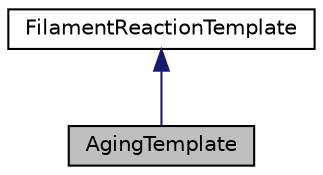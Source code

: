 digraph "AgingTemplate"
{
 // INTERACTIVE_SVG=YES
  edge [fontname="Helvetica",fontsize="10",labelfontname="Helvetica",labelfontsize="10"];
  node [fontname="Helvetica",fontsize="10",shape=record];
  Node0 [label="AgingTemplate",height=0.2,width=0.4,color="black", fillcolor="grey75", style="filled", fontcolor="black"];
  Node1 -> Node0 [dir="back",color="midnightblue",fontsize="10",style="solid",fontname="Helvetica"];
  Node1 [label="FilamentReactionTemplate",height=0.2,width=0.4,color="black", fillcolor="white", style="filled",URL="$classFilamentReactionTemplate.html",tooltip="To store Filament chemical reaction information read from an input file. "];
}
